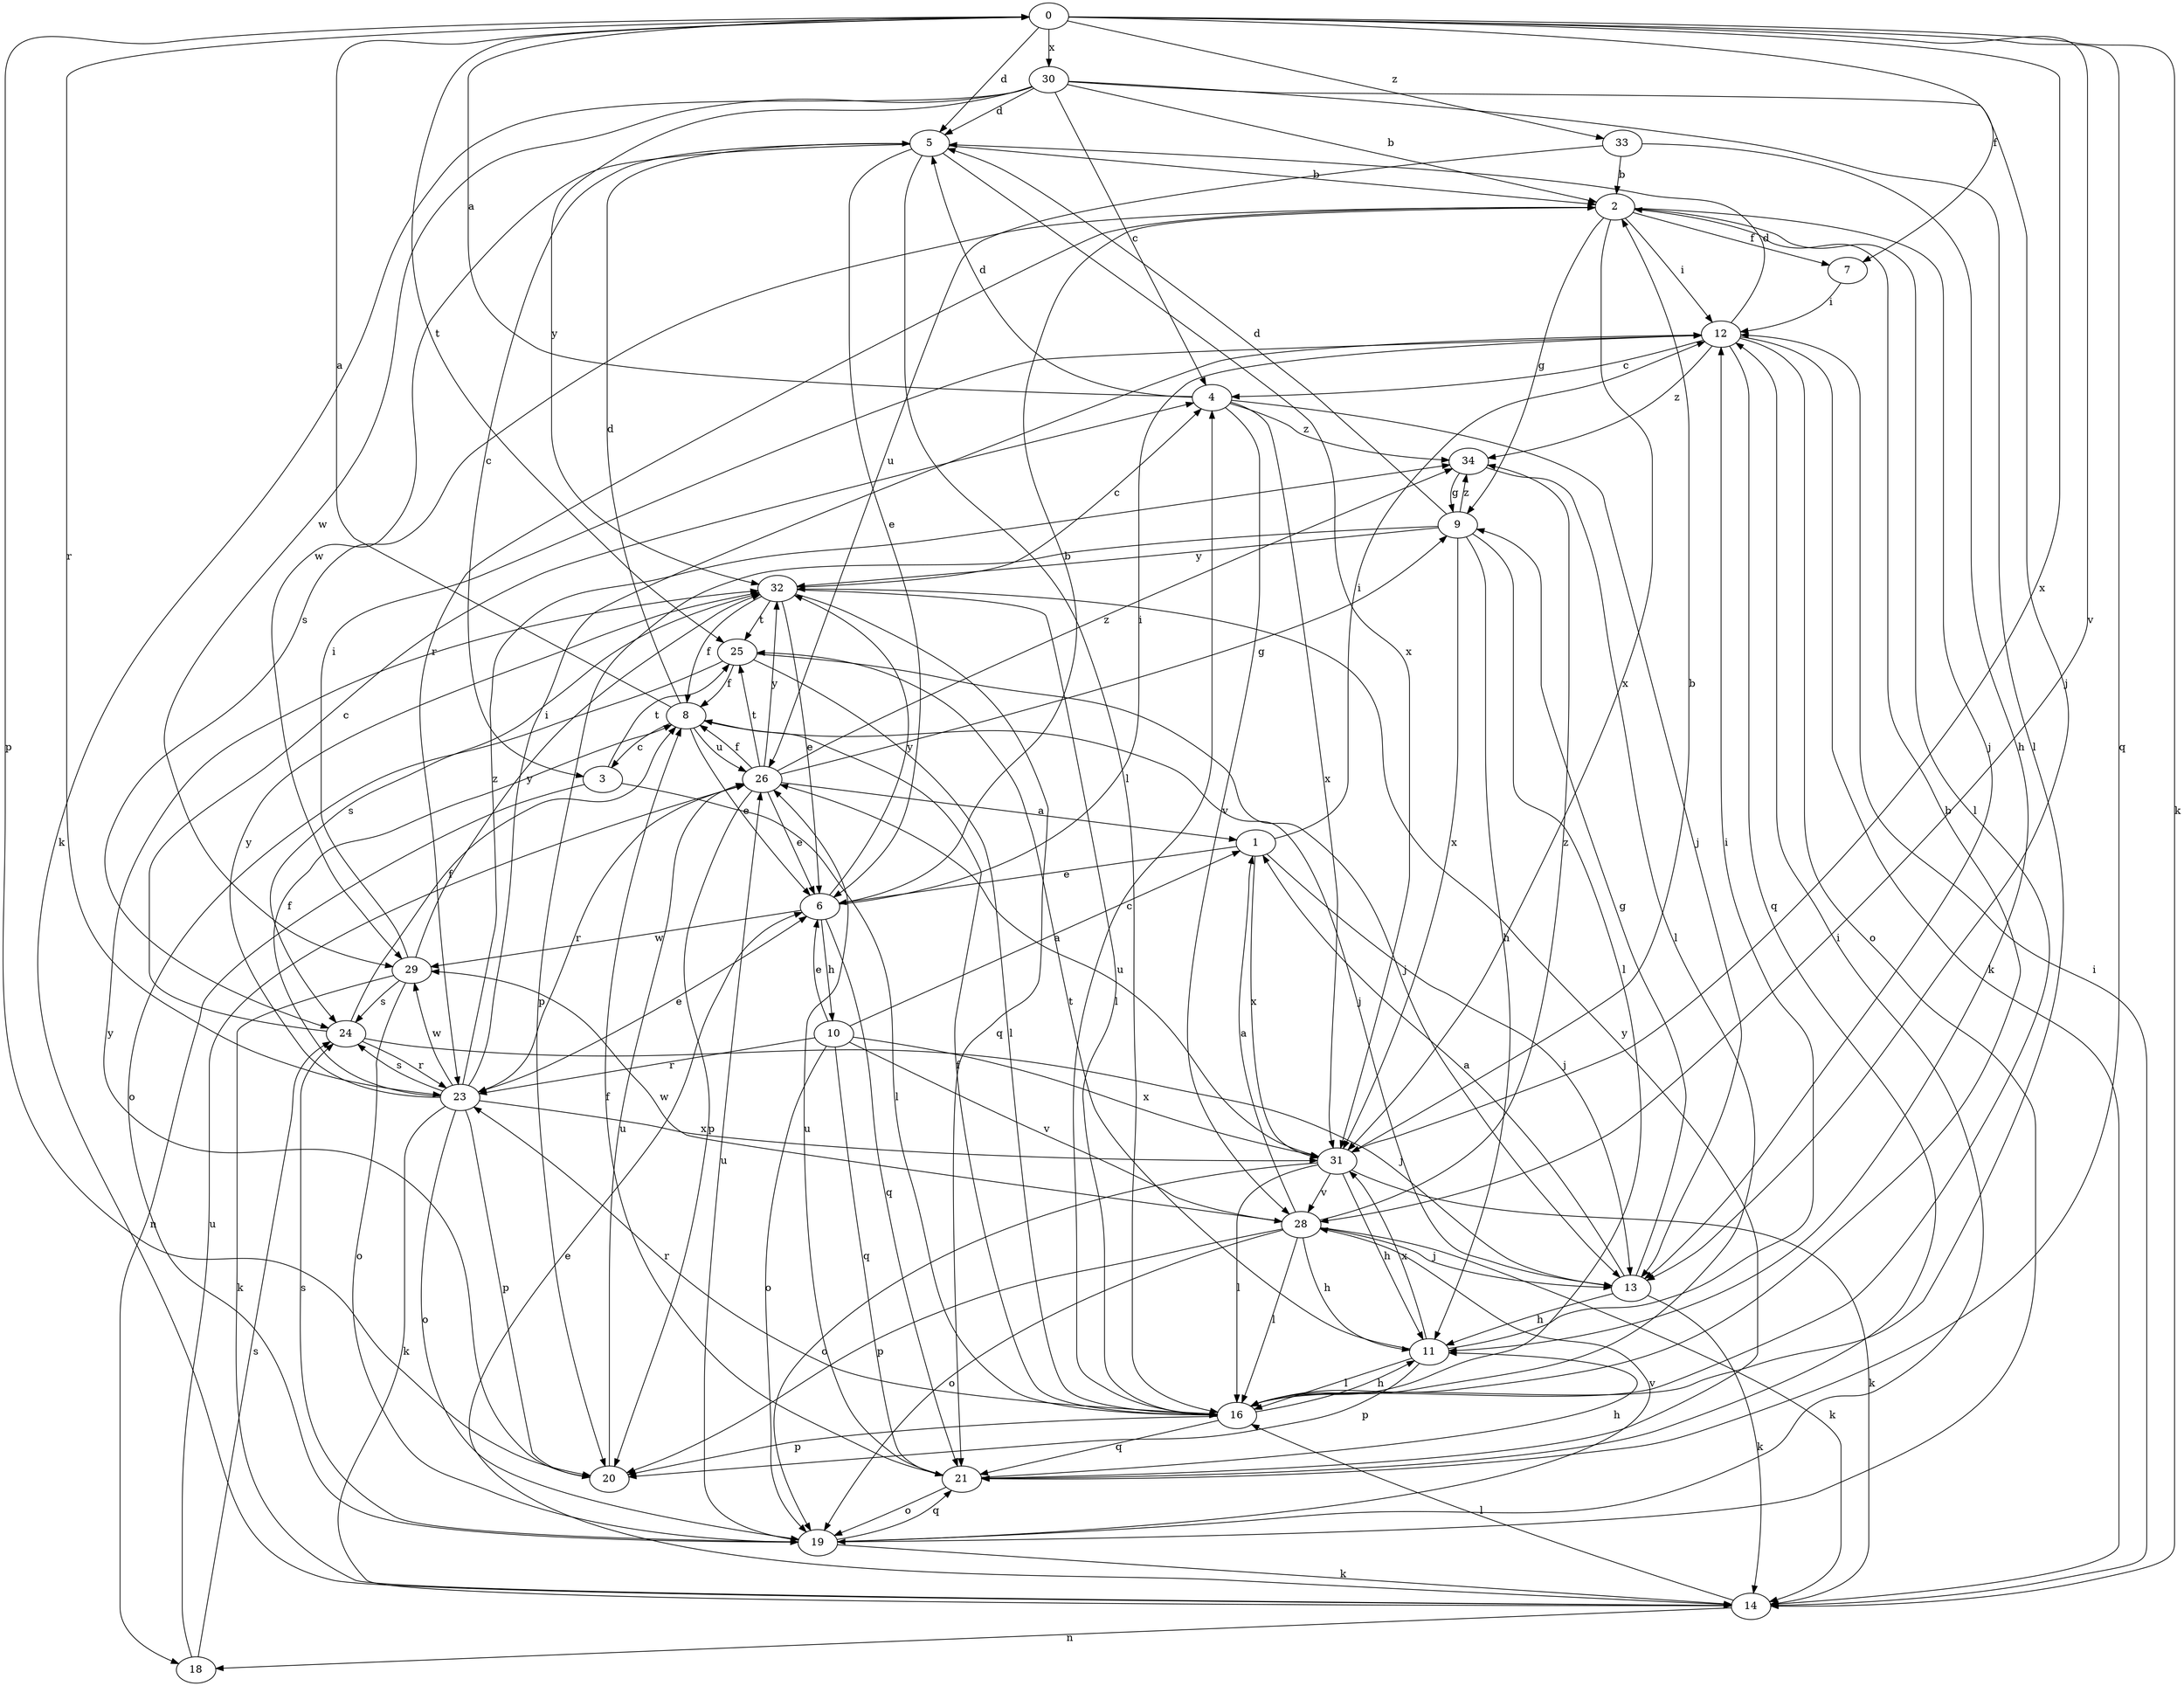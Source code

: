 strict digraph  {
0;
1;
2;
3;
4;
5;
6;
7;
8;
9;
10;
11;
12;
13;
14;
16;
18;
19;
20;
21;
23;
24;
25;
26;
28;
29;
30;
31;
32;
33;
34;
0 -> 5  [label=d];
0 -> 7  [label=f];
0 -> 14  [label=k];
0 -> 20  [label=p];
0 -> 21  [label=q];
0 -> 23  [label=r];
0 -> 25  [label=t];
0 -> 28  [label=v];
0 -> 30  [label=x];
0 -> 31  [label=x];
0 -> 33  [label=z];
1 -> 6  [label=e];
1 -> 12  [label=i];
1 -> 13  [label=j];
1 -> 31  [label=x];
2 -> 7  [label=f];
2 -> 9  [label=g];
2 -> 12  [label=i];
2 -> 13  [label=j];
2 -> 16  [label=l];
2 -> 23  [label=r];
2 -> 24  [label=s];
2 -> 31  [label=x];
3 -> 16  [label=l];
3 -> 18  [label=n];
3 -> 25  [label=t];
4 -> 0  [label=a];
4 -> 5  [label=d];
4 -> 13  [label=j];
4 -> 28  [label=v];
4 -> 31  [label=x];
4 -> 34  [label=z];
5 -> 2  [label=b];
5 -> 3  [label=c];
5 -> 6  [label=e];
5 -> 16  [label=l];
5 -> 29  [label=w];
5 -> 31  [label=x];
6 -> 2  [label=b];
6 -> 10  [label=h];
6 -> 12  [label=i];
6 -> 21  [label=q];
6 -> 29  [label=w];
6 -> 32  [label=y];
7 -> 12  [label=i];
8 -> 0  [label=a];
8 -> 3  [label=c];
8 -> 5  [label=d];
8 -> 6  [label=e];
8 -> 13  [label=j];
8 -> 26  [label=u];
9 -> 5  [label=d];
9 -> 11  [label=h];
9 -> 16  [label=l];
9 -> 20  [label=p];
9 -> 31  [label=x];
9 -> 32  [label=y];
9 -> 34  [label=z];
10 -> 1  [label=a];
10 -> 6  [label=e];
10 -> 19  [label=o];
10 -> 21  [label=q];
10 -> 23  [label=r];
10 -> 28  [label=v];
10 -> 31  [label=x];
11 -> 12  [label=i];
11 -> 16  [label=l];
11 -> 20  [label=p];
11 -> 25  [label=t];
11 -> 31  [label=x];
12 -> 4  [label=c];
12 -> 5  [label=d];
12 -> 14  [label=k];
12 -> 19  [label=o];
12 -> 21  [label=q];
12 -> 34  [label=z];
13 -> 1  [label=a];
13 -> 9  [label=g];
13 -> 11  [label=h];
13 -> 14  [label=k];
14 -> 6  [label=e];
14 -> 12  [label=i];
14 -> 16  [label=l];
14 -> 18  [label=n];
16 -> 2  [label=b];
16 -> 4  [label=c];
16 -> 8  [label=f];
16 -> 11  [label=h];
16 -> 20  [label=p];
16 -> 21  [label=q];
16 -> 23  [label=r];
18 -> 24  [label=s];
18 -> 26  [label=u];
19 -> 12  [label=i];
19 -> 14  [label=k];
19 -> 21  [label=q];
19 -> 24  [label=s];
19 -> 26  [label=u];
19 -> 28  [label=v];
20 -> 26  [label=u];
20 -> 32  [label=y];
21 -> 8  [label=f];
21 -> 11  [label=h];
21 -> 19  [label=o];
21 -> 26  [label=u];
21 -> 32  [label=y];
23 -> 6  [label=e];
23 -> 8  [label=f];
23 -> 12  [label=i];
23 -> 14  [label=k];
23 -> 19  [label=o];
23 -> 20  [label=p];
23 -> 24  [label=s];
23 -> 29  [label=w];
23 -> 31  [label=x];
23 -> 32  [label=y];
23 -> 34  [label=z];
24 -> 4  [label=c];
24 -> 8  [label=f];
24 -> 13  [label=j];
24 -> 23  [label=r];
25 -> 8  [label=f];
25 -> 13  [label=j];
25 -> 16  [label=l];
25 -> 19  [label=o];
26 -> 1  [label=a];
26 -> 6  [label=e];
26 -> 8  [label=f];
26 -> 9  [label=g];
26 -> 20  [label=p];
26 -> 23  [label=r];
26 -> 25  [label=t];
26 -> 32  [label=y];
26 -> 34  [label=z];
28 -> 1  [label=a];
28 -> 11  [label=h];
28 -> 13  [label=j];
28 -> 14  [label=k];
28 -> 16  [label=l];
28 -> 19  [label=o];
28 -> 20  [label=p];
28 -> 29  [label=w];
28 -> 34  [label=z];
29 -> 12  [label=i];
29 -> 14  [label=k];
29 -> 19  [label=o];
29 -> 24  [label=s];
29 -> 32  [label=y];
30 -> 2  [label=b];
30 -> 4  [label=c];
30 -> 5  [label=d];
30 -> 13  [label=j];
30 -> 14  [label=k];
30 -> 16  [label=l];
30 -> 29  [label=w];
30 -> 32  [label=y];
31 -> 2  [label=b];
31 -> 11  [label=h];
31 -> 14  [label=k];
31 -> 16  [label=l];
31 -> 19  [label=o];
31 -> 26  [label=u];
31 -> 28  [label=v];
32 -> 4  [label=c];
32 -> 6  [label=e];
32 -> 8  [label=f];
32 -> 16  [label=l];
32 -> 21  [label=q];
32 -> 24  [label=s];
32 -> 25  [label=t];
33 -> 2  [label=b];
33 -> 11  [label=h];
33 -> 26  [label=u];
34 -> 9  [label=g];
34 -> 16  [label=l];
}
